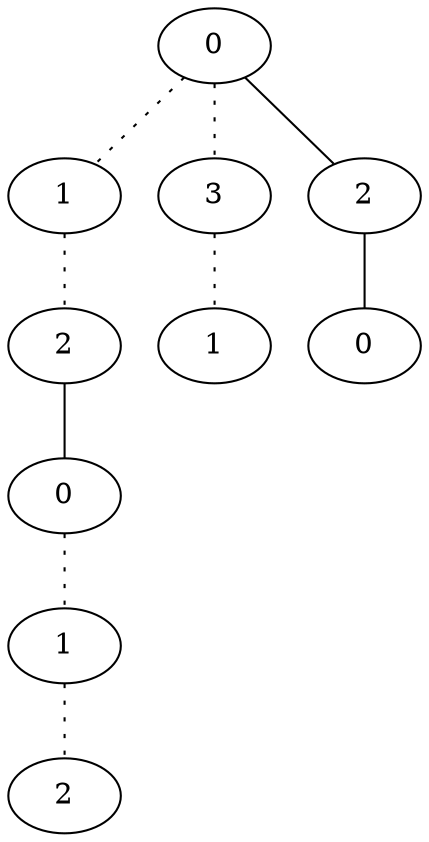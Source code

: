 graph {
a0[label=0];
a1[label=1];
a2[label=2];
a3[label=0];
a4[label=1];
a5[label=2];
a6[label=3];
a7[label=1];
a8[label=2];
a9[label=0];
a0 -- a1 [style=dotted];
a0 -- a6 [style=dotted];
a0 -- a8;
a1 -- a2 [style=dotted];
a2 -- a3;
a3 -- a4 [style=dotted];
a4 -- a5 [style=dotted];
a6 -- a7 [style=dotted];
a8 -- a9;
}
